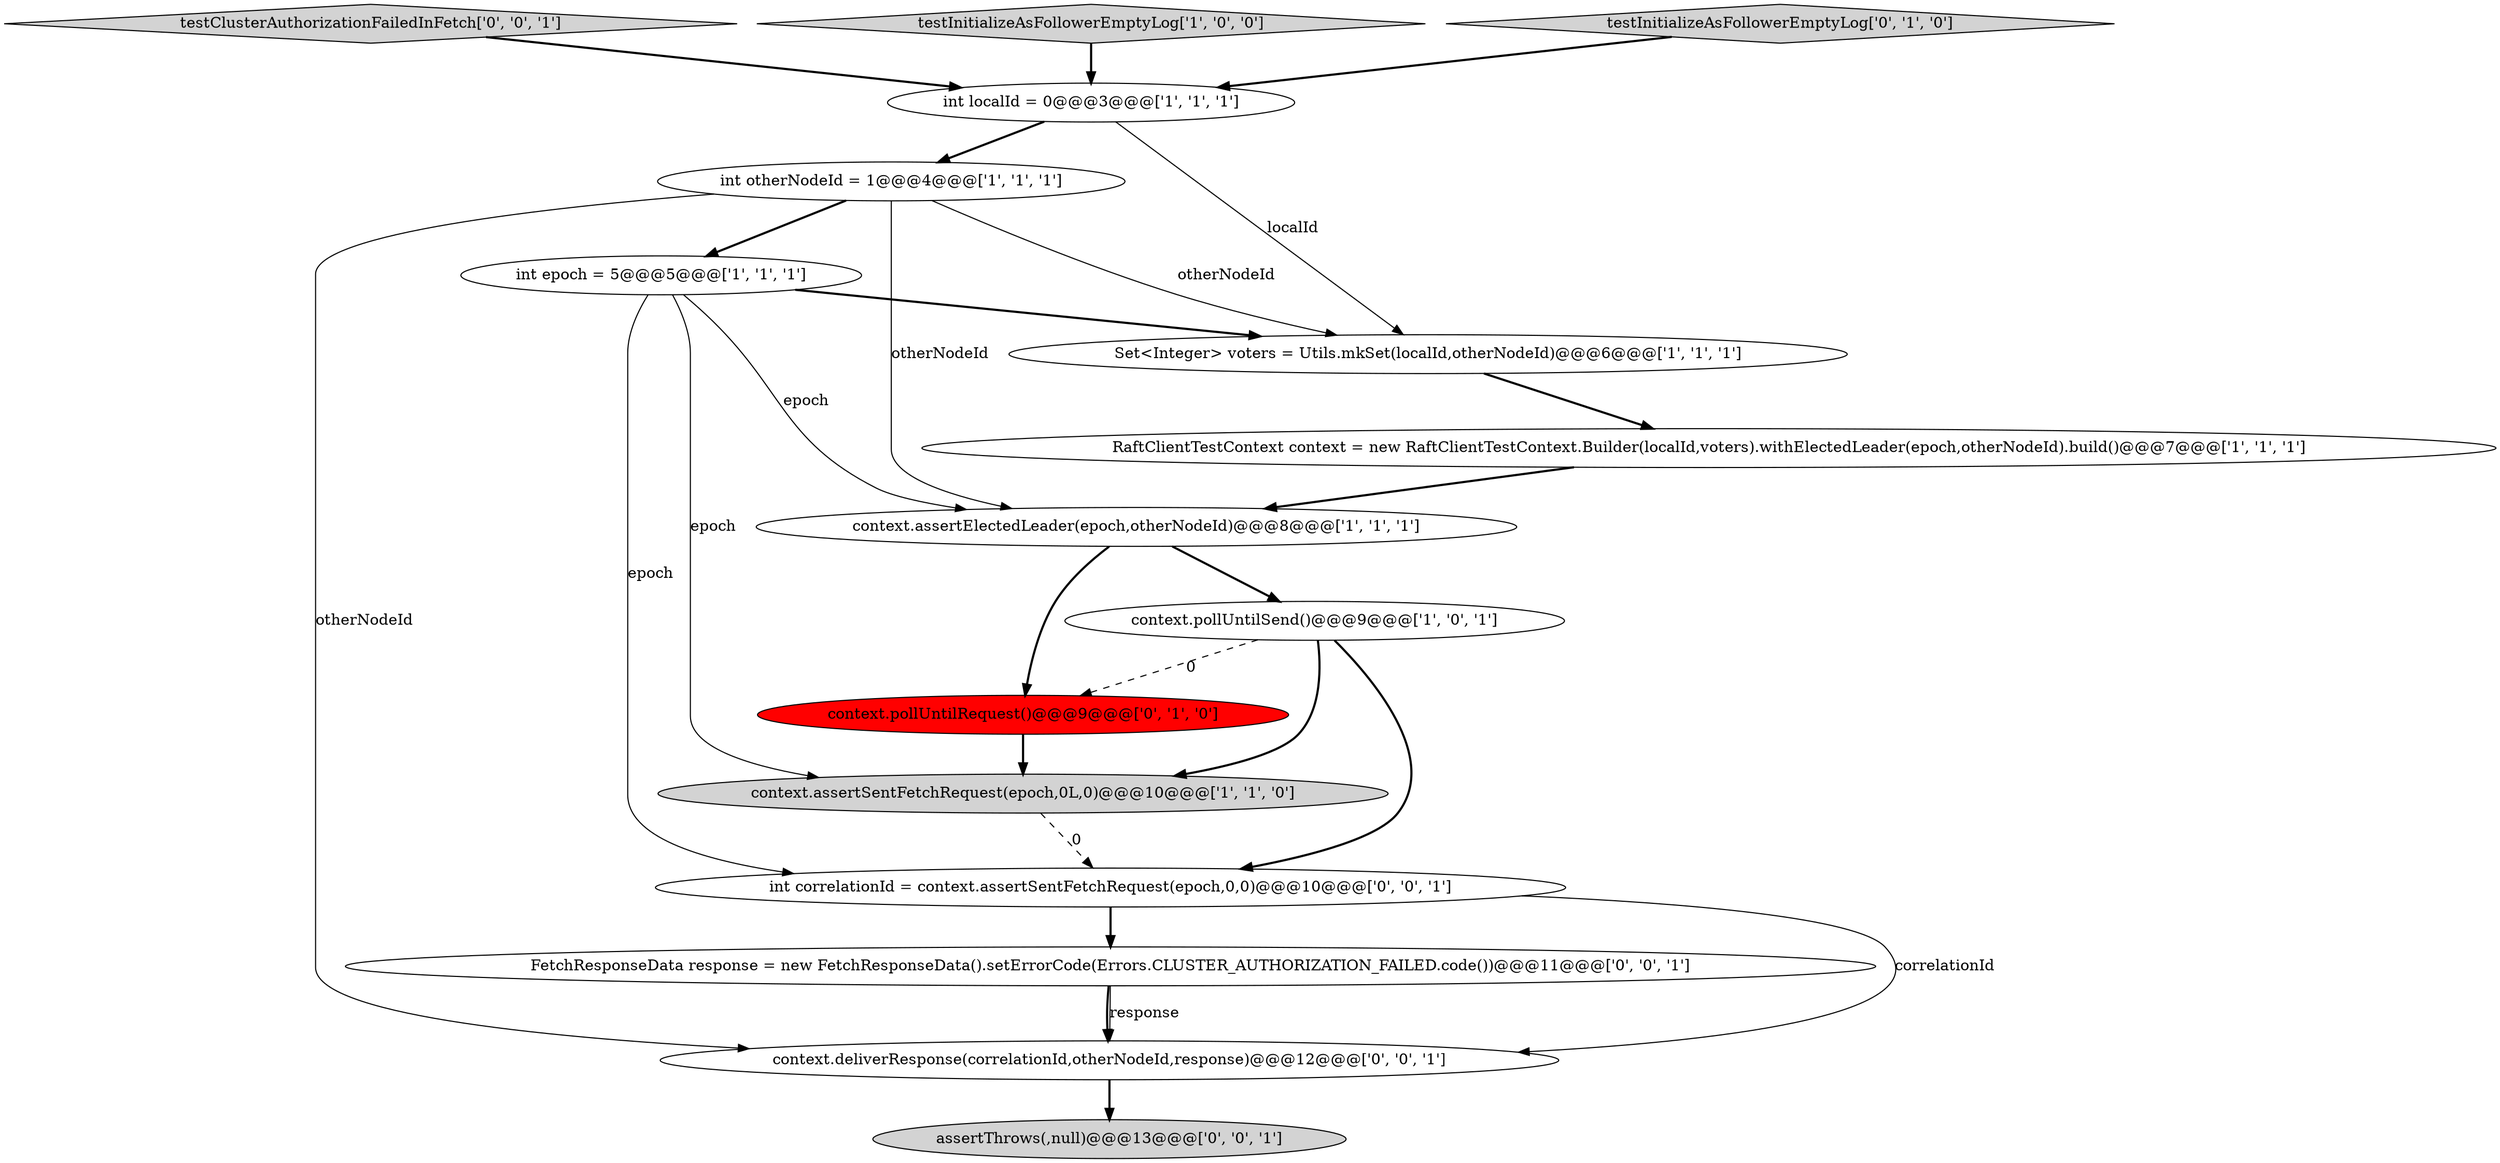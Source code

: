 digraph {
5 [style = filled, label = "int otherNodeId = 1@@@4@@@['1', '1', '1']", fillcolor = white, shape = ellipse image = "AAA0AAABBB1BBB"];
2 [style = filled, label = "context.pollUntilSend()@@@9@@@['1', '0', '1']", fillcolor = white, shape = ellipse image = "AAA0AAABBB1BBB"];
1 [style = filled, label = "RaftClientTestContext context = new RaftClientTestContext.Builder(localId,voters).withElectedLeader(epoch,otherNodeId).build()@@@7@@@['1', '1', '1']", fillcolor = white, shape = ellipse image = "AAA0AAABBB1BBB"];
13 [style = filled, label = "testClusterAuthorizationFailedInFetch['0', '0', '1']", fillcolor = lightgray, shape = diamond image = "AAA0AAABBB3BBB"];
12 [style = filled, label = "context.deliverResponse(correlationId,otherNodeId,response)@@@12@@@['0', '0', '1']", fillcolor = white, shape = ellipse image = "AAA0AAABBB3BBB"];
3 [style = filled, label = "int localId = 0@@@3@@@['1', '1', '1']", fillcolor = white, shape = ellipse image = "AAA0AAABBB1BBB"];
6 [style = filled, label = "Set<Integer> voters = Utils.mkSet(localId,otherNodeId)@@@6@@@['1', '1', '1']", fillcolor = white, shape = ellipse image = "AAA0AAABBB1BBB"];
10 [style = filled, label = "context.pollUntilRequest()@@@9@@@['0', '1', '0']", fillcolor = red, shape = ellipse image = "AAA1AAABBB2BBB"];
4 [style = filled, label = "context.assertSentFetchRequest(epoch,0L,0)@@@10@@@['1', '1', '0']", fillcolor = lightgray, shape = ellipse image = "AAA0AAABBB1BBB"];
14 [style = filled, label = "int correlationId = context.assertSentFetchRequest(epoch,0,0)@@@10@@@['0', '0', '1']", fillcolor = white, shape = ellipse image = "AAA0AAABBB3BBB"];
8 [style = filled, label = "testInitializeAsFollowerEmptyLog['1', '0', '0']", fillcolor = lightgray, shape = diamond image = "AAA0AAABBB1BBB"];
11 [style = filled, label = "FetchResponseData response = new FetchResponseData().setErrorCode(Errors.CLUSTER_AUTHORIZATION_FAILED.code())@@@11@@@['0', '0', '1']", fillcolor = white, shape = ellipse image = "AAA0AAABBB3BBB"];
15 [style = filled, label = "assertThrows(,null)@@@13@@@['0', '0', '1']", fillcolor = lightgray, shape = ellipse image = "AAA0AAABBB3BBB"];
0 [style = filled, label = "int epoch = 5@@@5@@@['1', '1', '1']", fillcolor = white, shape = ellipse image = "AAA0AAABBB1BBB"];
9 [style = filled, label = "testInitializeAsFollowerEmptyLog['0', '1', '0']", fillcolor = lightgray, shape = diamond image = "AAA0AAABBB2BBB"];
7 [style = filled, label = "context.assertElectedLeader(epoch,otherNodeId)@@@8@@@['1', '1', '1']", fillcolor = white, shape = ellipse image = "AAA0AAABBB1BBB"];
14->12 [style = solid, label="correlationId"];
0->6 [style = bold, label=""];
7->10 [style = bold, label=""];
11->12 [style = solid, label="response"];
8->3 [style = bold, label=""];
0->7 [style = solid, label="epoch"];
12->15 [style = bold, label=""];
11->12 [style = bold, label=""];
2->4 [style = bold, label=""];
1->7 [style = bold, label=""];
2->10 [style = dashed, label="0"];
6->1 [style = bold, label=""];
3->5 [style = bold, label=""];
13->3 [style = bold, label=""];
5->0 [style = bold, label=""];
5->6 [style = solid, label="otherNodeId"];
0->14 [style = solid, label="epoch"];
7->2 [style = bold, label=""];
0->4 [style = solid, label="epoch"];
2->14 [style = bold, label=""];
3->6 [style = solid, label="localId"];
10->4 [style = bold, label=""];
9->3 [style = bold, label=""];
4->14 [style = dashed, label="0"];
5->12 [style = solid, label="otherNodeId"];
14->11 [style = bold, label=""];
5->7 [style = solid, label="otherNodeId"];
}
